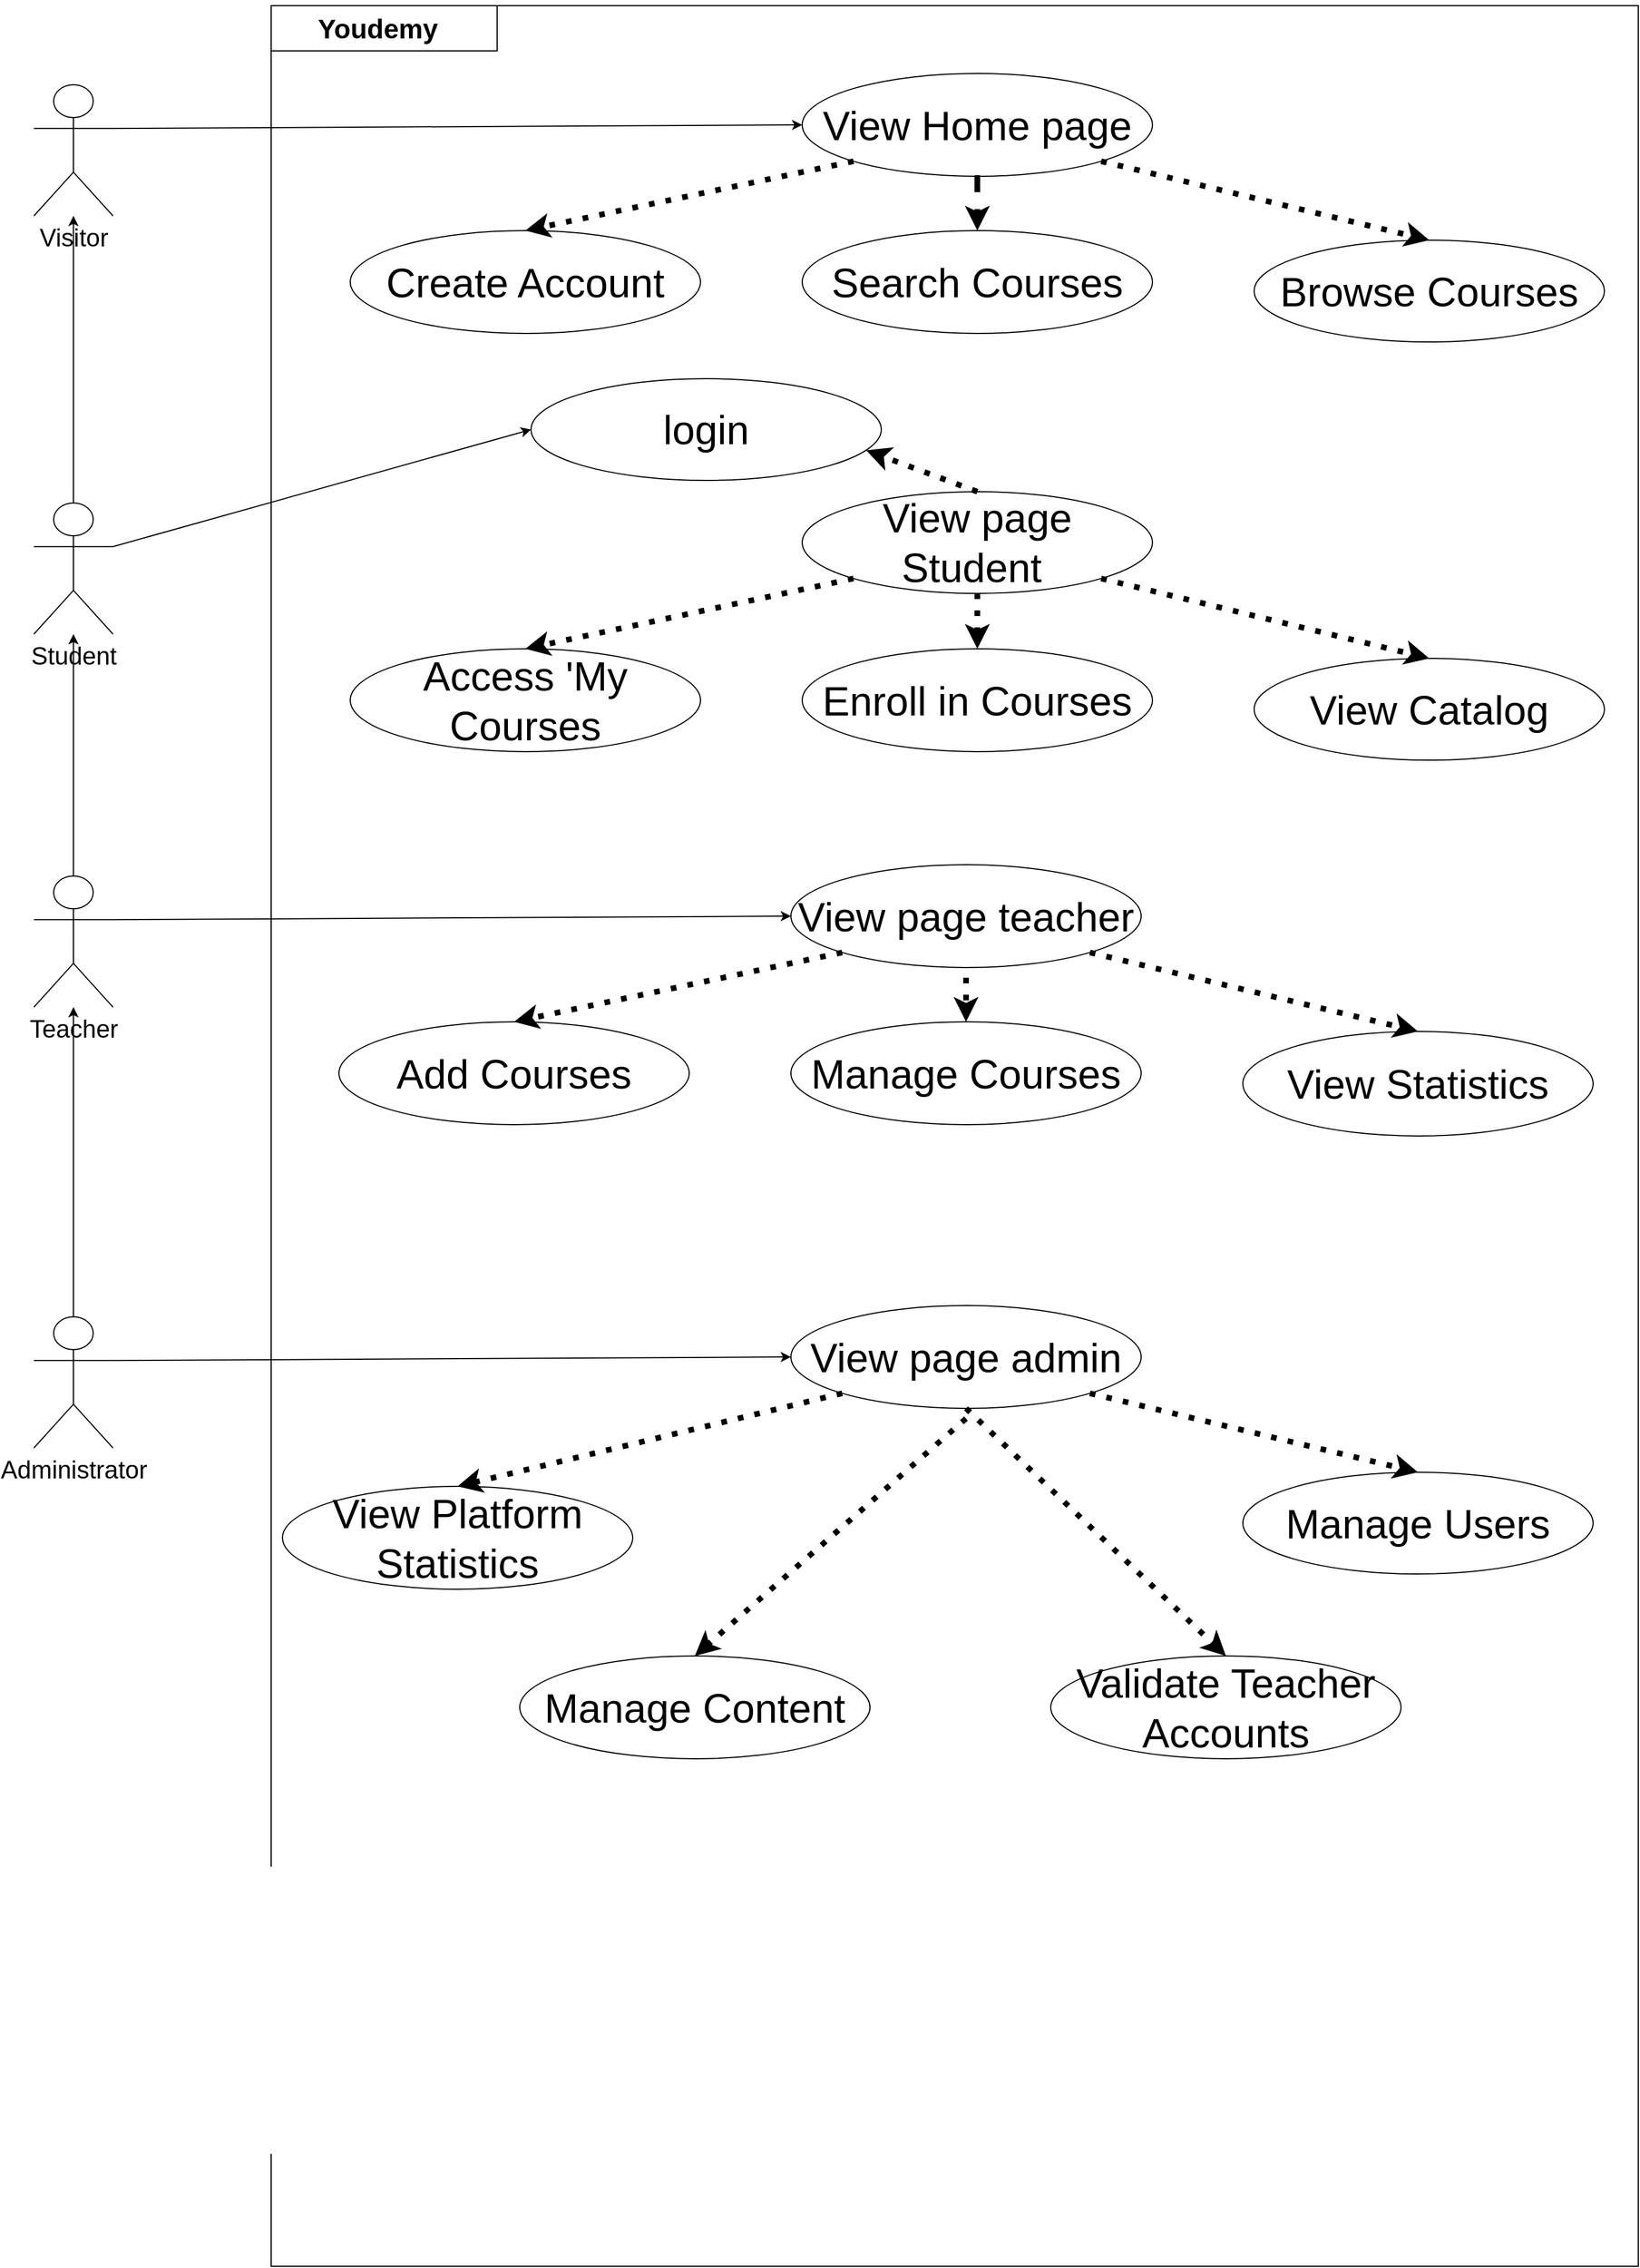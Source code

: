 <mxfile version="26.0.5">
  <diagram name="Page-1" id="12DdwPp8LPdr7a4C4ZM9">
    <mxGraphModel dx="3176" dy="1784" grid="1" gridSize="10" guides="1" tooltips="1" connect="1" arrows="1" fold="1" page="1" pageScale="1" pageWidth="827" pageHeight="1169" math="0" shadow="0">
      <root>
        <mxCell id="0" />
        <mxCell id="1" parent="0" />
        <mxCell id="tQf4Gl_u13_g4NJHGhRt-4" value="" style="whiteSpace=wrap;html=1;" vertex="1" parent="1">
          <mxGeometry x="340" y="480" width="1210" height="2000" as="geometry" />
        </mxCell>
        <mxCell id="tQf4Gl_u13_g4NJHGhRt-6" value="" style="swimlane;startSize=0;" vertex="1" parent="1">
          <mxGeometry x="340" y="480" width="200" height="40" as="geometry" />
        </mxCell>
        <mxCell id="tQf4Gl_u13_g4NJHGhRt-7" value="&lt;h1 style=&quot;box-sizing: border-box; border: 0px solid; --tw-border-spacing-x: 0; --tw-border-spacing-y: 0; --tw-translate-x: 0; --tw-translate-y: 0; --tw-rotate: 0; --tw-skew-x: 0; --tw-skew-y: 0; --tw-scale-x: 1; --tw-scale-y: 1; --tw-pan-x: ; --tw-pan-y: ; --tw-pinch-zoom: ; --tw-scroll-snap-strictness: proximity; --tw-gradient-from-position: ; --tw-gradient-via-position: ; --tw-gradient-to-position: ; --tw-ordinal: ; --tw-slashed-zero: ; --tw-numeric-figure: ; --tw-numeric-spacing: ; --tw-numeric-fraction: ; --tw-ring-inset: ; --tw-ring-offset-width: 0px; --tw-ring-offset-color: #fff; --tw-ring-color: rgba(59,130,246,.5); --tw-ring-offset-shadow: 0 0 #0000; --tw-ring-shadow: 0 0 #0000; --tw-shadow: 0 0 #0000; --tw-shadow-colored: 0 0 #0000; --tw-blur: ; --tw-brightness: ; --tw-contrast: ; --tw-grayscale: ; --tw-hue-rotate: ; --tw-invert: ; --tw-saturate: ; --tw-sepia: ; --tw-drop-shadow: ; --tw-backdrop-blur: ; --tw-backdrop-brightness: ; --tw-backdrop-contrast: ; --tw-backdrop-grayscale: ; --tw-backdrop-hue-rotate: ; --tw-backdrop-invert: ; --tw-backdrop-opacity: ; --tw-backdrop-saturate: ; --tw-backdrop-sepia: ; --tw-contain-size: ; --tw-contain-layout: ; --tw-contain-paint: ; --tw-contain-style: ; font-size: 1.5rem; margin: 0px; font-family: &amp;quot;Nunito Sans&amp;quot;, sans-serif; line-height: 2rem; color: var(--text-color,#000000); text-align: start; text-wrap-mode: wrap; background-color: rgb(255, 255, 255);&quot; class=&quot;sc-6a4c5dd9-0 dXTcni&quot;&gt;Youdemy&lt;/h1&gt;" style="text;html=1;align=center;verticalAlign=middle;resizable=0;points=[];autosize=1;strokeColor=none;fillColor=none;" vertex="1" parent="tQf4Gl_u13_g4NJHGhRt-6">
          <mxGeometry x="29" y="-5" width="130" height="50" as="geometry" />
        </mxCell>
        <mxCell id="tQf4Gl_u13_g4NJHGhRt-131" style="edgeStyle=orthogonalEdgeStyle;rounded=0;orthogonalLoop=1;jettySize=auto;html=1;" edge="1" parent="1" source="tQf4Gl_u13_g4NJHGhRt-12" target="tQf4Gl_u13_g4NJHGhRt-13">
          <mxGeometry relative="1" as="geometry" />
        </mxCell>
        <mxCell id="tQf4Gl_u13_g4NJHGhRt-12" value="&lt;font style=&quot;font-size: 22px;&quot;&gt;Teacher&lt;/font&gt;" style="shape=umlActor;verticalLabelPosition=bottom;verticalAlign=top;html=1;outlineConnect=0;" vertex="1" parent="1">
          <mxGeometry x="130" y="1250" width="70" height="116" as="geometry" />
        </mxCell>
        <mxCell id="tQf4Gl_u13_g4NJHGhRt-132" style="edgeStyle=orthogonalEdgeStyle;rounded=0;orthogonalLoop=1;jettySize=auto;html=1;" edge="1" parent="1" source="tQf4Gl_u13_g4NJHGhRt-13" target="tQf4Gl_u13_g4NJHGhRt-97">
          <mxGeometry relative="1" as="geometry" />
        </mxCell>
        <mxCell id="tQf4Gl_u13_g4NJHGhRt-13" value="&lt;font style=&quot;font-size: 22px;&quot;&gt;Student&lt;/font&gt;" style="shape=umlActor;verticalLabelPosition=bottom;verticalAlign=top;html=1;outlineConnect=0;" vertex="1" parent="1">
          <mxGeometry x="130" y="920" width="70" height="116" as="geometry" />
        </mxCell>
        <mxCell id="tQf4Gl_u13_g4NJHGhRt-26" value="&lt;font style=&quot;font-size: 36px;&quot;&gt;Access &#39;My Courses&lt;/font&gt;" style="ellipse;whiteSpace=wrap;html=1;" vertex="1" parent="1">
          <mxGeometry x="410" y="1049" width="310" height="91" as="geometry" />
        </mxCell>
        <mxCell id="tQf4Gl_u13_g4NJHGhRt-27" value="&lt;font style=&quot;font-size: 36px;&quot;&gt;Enroll in Courses&lt;/font&gt;" style="ellipse;whiteSpace=wrap;html=1;" vertex="1" parent="1">
          <mxGeometry x="810" y="1049" width="310" height="91" as="geometry" />
        </mxCell>
        <mxCell id="tQf4Gl_u13_g4NJHGhRt-28" value="&lt;font style=&quot;font-size: 36px;&quot;&gt;View Catalog&lt;/font&gt;" style="ellipse;whiteSpace=wrap;html=1;" vertex="1" parent="1">
          <mxGeometry x="1210" y="1057.5" width="310" height="90" as="geometry" />
        </mxCell>
        <mxCell id="tQf4Gl_u13_g4NJHGhRt-29" style="edgeStyle=orthogonalEdgeStyle;rounded=0;orthogonalLoop=1;jettySize=auto;html=1;exitX=0.5;exitY=1;exitDx=0;exitDy=0;" edge="1" parent="1" source="tQf4Gl_u13_g4NJHGhRt-27" target="tQf4Gl_u13_g4NJHGhRt-27">
          <mxGeometry relative="1" as="geometry" />
        </mxCell>
        <mxCell id="tQf4Gl_u13_g4NJHGhRt-39" value="&lt;span style=&quot;font-size: 36px;&quot;&gt;View page Student&amp;nbsp;&lt;/span&gt;" style="ellipse;whiteSpace=wrap;html=1;" vertex="1" parent="1">
          <mxGeometry x="810" y="910" width="310" height="90" as="geometry" />
        </mxCell>
        <mxCell id="tQf4Gl_u13_g4NJHGhRt-56" style="edgeStyle=orthogonalEdgeStyle;rounded=0;orthogonalLoop=1;jettySize=auto;html=1;exitX=0.5;exitY=1;exitDx=0;exitDy=0;" edge="1" parent="1">
          <mxGeometry relative="1" as="geometry">
            <mxPoint x="975" y="1150" as="sourcePoint" />
            <mxPoint x="975" y="1150" as="targetPoint" />
          </mxGeometry>
        </mxCell>
        <mxCell id="tQf4Gl_u13_g4NJHGhRt-58" value="&lt;font style=&quot;font-size: 36px;&quot;&gt;Add Courses&lt;/font&gt;" style="ellipse;whiteSpace=wrap;html=1;" vertex="1" parent="1">
          <mxGeometry x="400" y="1379" width="310" height="91" as="geometry" />
        </mxCell>
        <mxCell id="tQf4Gl_u13_g4NJHGhRt-59" value="&lt;font style=&quot;font-size: 36px;&quot;&gt;Manage Courses&lt;/font&gt;" style="ellipse;whiteSpace=wrap;html=1;" vertex="1" parent="1">
          <mxGeometry x="800" y="1379" width="310" height="91" as="geometry" />
        </mxCell>
        <mxCell id="tQf4Gl_u13_g4NJHGhRt-60" value="&lt;font style=&quot;font-size: 36px;&quot;&gt;View Statistics&lt;/font&gt;" style="ellipse;whiteSpace=wrap;html=1;" vertex="1" parent="1">
          <mxGeometry x="1200" y="1387.5" width="310" height="92.5" as="geometry" />
        </mxCell>
        <mxCell id="tQf4Gl_u13_g4NJHGhRt-61" style="edgeStyle=orthogonalEdgeStyle;rounded=0;orthogonalLoop=1;jettySize=auto;html=1;exitX=0.5;exitY=1;exitDx=0;exitDy=0;" edge="1" source="tQf4Gl_u13_g4NJHGhRt-59" target="tQf4Gl_u13_g4NJHGhRt-59" parent="1">
          <mxGeometry relative="1" as="geometry" />
        </mxCell>
        <mxCell id="tQf4Gl_u13_g4NJHGhRt-62" value="&lt;font style=&quot;font-size: 36px;&quot;&gt;View page teacher&lt;/font&gt;" style="ellipse;whiteSpace=wrap;html=1;" vertex="1" parent="1">
          <mxGeometry x="800" y="1240" width="310" height="91" as="geometry" />
        </mxCell>
        <mxCell id="tQf4Gl_u13_g4NJHGhRt-63" style="edgeStyle=orthogonalEdgeStyle;rounded=0;orthogonalLoop=1;jettySize=auto;html=1;exitX=0.5;exitY=1;exitDx=0;exitDy=0;" edge="1" parent="1">
          <mxGeometry relative="1" as="geometry">
            <mxPoint x="945" y="1860" as="sourcePoint" />
            <mxPoint x="945" y="1860" as="targetPoint" />
          </mxGeometry>
        </mxCell>
        <mxCell id="tQf4Gl_u13_g4NJHGhRt-64" style="edgeStyle=orthogonalEdgeStyle;rounded=0;orthogonalLoop=1;jettySize=auto;html=1;exitX=0.5;exitY=1;exitDx=0;exitDy=0;" edge="1" parent="1">
          <mxGeometry relative="1" as="geometry">
            <mxPoint x="955" y="1870" as="sourcePoint" />
            <mxPoint x="955" y="1870" as="targetPoint" />
          </mxGeometry>
        </mxCell>
        <mxCell id="tQf4Gl_u13_g4NJHGhRt-73" value="" style="endArrow=classic;html=1;rounded=0;exitX=1;exitY=0.333;exitDx=0;exitDy=0;exitPerimeter=0;entryX=0;entryY=0.5;entryDx=0;entryDy=0;" edge="1" parent="1" source="tQf4Gl_u13_g4NJHGhRt-13" target="tQf4Gl_u13_g4NJHGhRt-126">
          <mxGeometry width="50" height="50" relative="1" as="geometry">
            <mxPoint x="470" y="1030" as="sourcePoint" />
            <mxPoint x="520" y="980" as="targetPoint" />
          </mxGeometry>
        </mxCell>
        <mxCell id="tQf4Gl_u13_g4NJHGhRt-74" value="" style="endArrow=classic;html=1;rounded=0;exitX=0;exitY=1;exitDx=0;exitDy=0;entryX=0.5;entryY=0;entryDx=0;entryDy=0;strokeWidth=5;dashed=1;dashPattern=1 2;" edge="1" parent="1" source="tQf4Gl_u13_g4NJHGhRt-39" target="tQf4Gl_u13_g4NJHGhRt-26">
          <mxGeometry width="50" height="50" relative="1" as="geometry">
            <mxPoint x="590" y="1040" as="sourcePoint" />
            <mxPoint x="640" y="990" as="targetPoint" />
          </mxGeometry>
        </mxCell>
        <mxCell id="tQf4Gl_u13_g4NJHGhRt-75" value="" style="endArrow=classic;html=1;rounded=0;entryX=0.5;entryY=0;entryDx=0;entryDy=0;dashed=1;dashPattern=1 2;strokeWidth=5;" edge="1" parent="1" target="tQf4Gl_u13_g4NJHGhRt-27">
          <mxGeometry width="50" height="50" relative="1" as="geometry">
            <mxPoint x="965" y="1000" as="sourcePoint" />
            <mxPoint x="520" y="980" as="targetPoint" />
          </mxGeometry>
        </mxCell>
        <mxCell id="tQf4Gl_u13_g4NJHGhRt-76" value="" style="endArrow=classic;html=1;rounded=0;exitX=1;exitY=1;exitDx=0;exitDy=0;entryX=0.5;entryY=0;entryDx=0;entryDy=0;dashed=1;dashPattern=1 2;strokeWidth=5;" edge="1" parent="1" source="tQf4Gl_u13_g4NJHGhRt-39" target="tQf4Gl_u13_g4NJHGhRt-28">
          <mxGeometry width="50" height="50" relative="1" as="geometry">
            <mxPoint x="470" y="1030" as="sourcePoint" />
            <mxPoint x="520" y="980" as="targetPoint" />
          </mxGeometry>
        </mxCell>
        <mxCell id="tQf4Gl_u13_g4NJHGhRt-77" value="" style="endArrow=classic;html=1;rounded=0;exitX=1;exitY=0.333;exitDx=0;exitDy=0;exitPerimeter=0;entryX=0;entryY=0.5;entryDx=0;entryDy=0;" edge="1" parent="1" source="tQf4Gl_u13_g4NJHGhRt-12" target="tQf4Gl_u13_g4NJHGhRt-62">
          <mxGeometry width="50" height="50" relative="1" as="geometry">
            <mxPoint x="1030" y="1160" as="sourcePoint" />
            <mxPoint x="1080" y="1110" as="targetPoint" />
          </mxGeometry>
        </mxCell>
        <mxCell id="tQf4Gl_u13_g4NJHGhRt-78" value="" style="endArrow=classic;html=1;rounded=0;entryX=0.5;entryY=0;entryDx=0;entryDy=0;exitX=0;exitY=1;exitDx=0;exitDy=0;strokeWidth=5;dashed=1;dashPattern=1 2;" edge="1" parent="1" source="tQf4Gl_u13_g4NJHGhRt-62" target="tQf4Gl_u13_g4NJHGhRt-58">
          <mxGeometry width="50" height="50" relative="1" as="geometry">
            <mxPoint x="1030" y="1160" as="sourcePoint" />
            <mxPoint x="1080" y="1110" as="targetPoint" />
          </mxGeometry>
        </mxCell>
        <mxCell id="tQf4Gl_u13_g4NJHGhRt-79" value="" style="endArrow=classic;html=1;rounded=0;entryX=0.5;entryY=0;entryDx=0;entryDy=0;dashed=1;dashPattern=1 2;strokeWidth=5;" edge="1" parent="1" target="tQf4Gl_u13_g4NJHGhRt-59">
          <mxGeometry width="50" height="50" relative="1" as="geometry">
            <mxPoint x="955" y="1340" as="sourcePoint" />
            <mxPoint x="955" y="1308.289" as="targetPoint" />
          </mxGeometry>
        </mxCell>
        <mxCell id="tQf4Gl_u13_g4NJHGhRt-80" value="" style="endArrow=classic;html=1;rounded=0;entryX=0.5;entryY=0;entryDx=0;entryDy=0;exitX=1;exitY=1;exitDx=0;exitDy=0;dashed=1;dashPattern=1 2;strokeWidth=5;" edge="1" parent="1" source="tQf4Gl_u13_g4NJHGhRt-62" target="tQf4Gl_u13_g4NJHGhRt-60">
          <mxGeometry width="50" height="50" relative="1" as="geometry">
            <mxPoint x="965" y="1350" as="sourcePoint" />
            <mxPoint x="965" y="1389" as="targetPoint" />
          </mxGeometry>
        </mxCell>
        <mxCell id="tQf4Gl_u13_g4NJHGhRt-97" value="&lt;font style=&quot;font-size: 22px;&quot;&gt;Visitor&lt;/font&gt;" style="shape=umlActor;verticalLabelPosition=bottom;verticalAlign=top;html=1;outlineConnect=0;" vertex="1" parent="1">
          <mxGeometry x="130" y="550" width="70" height="116" as="geometry" />
        </mxCell>
        <mxCell id="tQf4Gl_u13_g4NJHGhRt-98" value="&lt;font style=&quot;font-size: 36px;&quot;&gt;Create Account&lt;/font&gt;" style="ellipse;whiteSpace=wrap;html=1;" vertex="1" parent="1">
          <mxGeometry x="410" y="679" width="310" height="91" as="geometry" />
        </mxCell>
        <mxCell id="tQf4Gl_u13_g4NJHGhRt-99" value="&lt;font style=&quot;font-size: 36px;&quot;&gt;Search Courses&lt;/font&gt;" style="ellipse;whiteSpace=wrap;html=1;" vertex="1" parent="1">
          <mxGeometry x="810" y="679" width="310" height="91" as="geometry" />
        </mxCell>
        <mxCell id="tQf4Gl_u13_g4NJHGhRt-100" value="&lt;font style=&quot;font-size: 36px;&quot;&gt;Browse Courses&lt;/font&gt;" style="ellipse;whiteSpace=wrap;html=1;" vertex="1" parent="1">
          <mxGeometry x="1210" y="687.5" width="310" height="90" as="geometry" />
        </mxCell>
        <mxCell id="tQf4Gl_u13_g4NJHGhRt-101" style="edgeStyle=orthogonalEdgeStyle;rounded=0;orthogonalLoop=1;jettySize=auto;html=1;exitX=0.5;exitY=1;exitDx=0;exitDy=0;" edge="1" source="tQf4Gl_u13_g4NJHGhRt-99" target="tQf4Gl_u13_g4NJHGhRt-99" parent="1">
          <mxGeometry relative="1" as="geometry" />
        </mxCell>
        <mxCell id="tQf4Gl_u13_g4NJHGhRt-102" value="&lt;span style=&quot;font-size: 36px;&quot;&gt;View Home page&lt;/span&gt;" style="ellipse;whiteSpace=wrap;html=1;" vertex="1" parent="1">
          <mxGeometry x="810" y="540" width="310" height="91" as="geometry" />
        </mxCell>
        <mxCell id="tQf4Gl_u13_g4NJHGhRt-103" style="edgeStyle=orthogonalEdgeStyle;rounded=0;orthogonalLoop=1;jettySize=auto;html=1;exitX=0.5;exitY=1;exitDx=0;exitDy=0;" edge="1" parent="1">
          <mxGeometry relative="1" as="geometry">
            <mxPoint x="975" y="780" as="sourcePoint" />
            <mxPoint x="975" y="780" as="targetPoint" />
          </mxGeometry>
        </mxCell>
        <mxCell id="tQf4Gl_u13_g4NJHGhRt-104" value="" style="endArrow=classic;html=1;rounded=0;exitX=1;exitY=0.333;exitDx=0;exitDy=0;exitPerimeter=0;entryX=0;entryY=0.5;entryDx=0;entryDy=0;" edge="1" source="tQf4Gl_u13_g4NJHGhRt-97" target="tQf4Gl_u13_g4NJHGhRt-102" parent="1">
          <mxGeometry width="50" height="50" relative="1" as="geometry">
            <mxPoint x="470" y="660" as="sourcePoint" />
            <mxPoint x="520" y="610" as="targetPoint" />
          </mxGeometry>
        </mxCell>
        <mxCell id="tQf4Gl_u13_g4NJHGhRt-105" value="" style="endArrow=classic;html=1;rounded=0;exitX=0;exitY=1;exitDx=0;exitDy=0;entryX=0.5;entryY=0;entryDx=0;entryDy=0;strokeWidth=5;dashed=1;dashPattern=1 2;" edge="1" source="tQf4Gl_u13_g4NJHGhRt-102" target="tQf4Gl_u13_g4NJHGhRt-98" parent="1">
          <mxGeometry width="50" height="50" relative="1" as="geometry">
            <mxPoint x="590" y="670" as="sourcePoint" />
            <mxPoint x="640" y="620" as="targetPoint" />
          </mxGeometry>
        </mxCell>
        <mxCell id="tQf4Gl_u13_g4NJHGhRt-106" value="" style="endArrow=classic;html=1;rounded=0;entryX=0.5;entryY=0;entryDx=0;entryDy=0;strokeWidth=5;dashed=1;" edge="1" target="tQf4Gl_u13_g4NJHGhRt-99" parent="1">
          <mxGeometry width="50" height="50" relative="1" as="geometry">
            <mxPoint x="965" y="630" as="sourcePoint" />
            <mxPoint x="520" y="610" as="targetPoint" />
          </mxGeometry>
        </mxCell>
        <mxCell id="tQf4Gl_u13_g4NJHGhRt-107" value="" style="endArrow=classic;html=1;rounded=0;exitX=1;exitY=1;exitDx=0;exitDy=0;entryX=0.5;entryY=0;entryDx=0;entryDy=0;dashed=1;dashPattern=1 2;targetPerimeterSpacing=14;strokeWidth=5;" edge="1" source="tQf4Gl_u13_g4NJHGhRt-102" target="tQf4Gl_u13_g4NJHGhRt-100" parent="1">
          <mxGeometry width="50" height="50" relative="1" as="geometry">
            <mxPoint x="470" y="660" as="sourcePoint" />
            <mxPoint x="520" y="610" as="targetPoint" />
          </mxGeometry>
        </mxCell>
        <mxCell id="tQf4Gl_u13_g4NJHGhRt-130" style="edgeStyle=orthogonalEdgeStyle;rounded=0;orthogonalLoop=1;jettySize=auto;html=1;exitX=0.5;exitY=0;exitDx=0;exitDy=0;exitPerimeter=0;" edge="1" parent="1" source="tQf4Gl_u13_g4NJHGhRt-114" target="tQf4Gl_u13_g4NJHGhRt-12">
          <mxGeometry relative="1" as="geometry" />
        </mxCell>
        <mxCell id="tQf4Gl_u13_g4NJHGhRt-114" value="&lt;font style=&quot;font-size: 22px;&quot;&gt;Administrator&lt;/font&gt;" style="shape=umlActor;verticalLabelPosition=bottom;verticalAlign=top;html=1;outlineConnect=0;" vertex="1" parent="1">
          <mxGeometry x="130" y="1640" width="70" height="116" as="geometry" />
        </mxCell>
        <mxCell id="tQf4Gl_u13_g4NJHGhRt-115" value="&lt;font style=&quot;font-size: 36px;&quot;&gt;View Platform Statistics&lt;/font&gt;" style="ellipse;whiteSpace=wrap;html=1;" vertex="1" parent="1">
          <mxGeometry x="350" y="1790" width="310" height="91" as="geometry" />
        </mxCell>
        <mxCell id="tQf4Gl_u13_g4NJHGhRt-116" value="&lt;font style=&quot;font-size: 36px;&quot;&gt;Manage Content&lt;/font&gt;" style="ellipse;whiteSpace=wrap;html=1;" vertex="1" parent="1">
          <mxGeometry x="560" y="1940" width="310" height="91" as="geometry" />
        </mxCell>
        <mxCell id="tQf4Gl_u13_g4NJHGhRt-117" value="&lt;font style=&quot;font-size: 36px;&quot;&gt;Manage Users&lt;/font&gt;" style="ellipse;whiteSpace=wrap;html=1;" vertex="1" parent="1">
          <mxGeometry x="1200" y="1777.5" width="310" height="90" as="geometry" />
        </mxCell>
        <mxCell id="tQf4Gl_u13_g4NJHGhRt-118" style="edgeStyle=orthogonalEdgeStyle;rounded=0;orthogonalLoop=1;jettySize=auto;html=1;exitX=0.5;exitY=1;exitDx=0;exitDy=0;" edge="1" source="tQf4Gl_u13_g4NJHGhRt-116" target="tQf4Gl_u13_g4NJHGhRt-116" parent="1">
          <mxGeometry relative="1" as="geometry" />
        </mxCell>
        <mxCell id="tQf4Gl_u13_g4NJHGhRt-119" value="&lt;font style=&quot;font-size: 36px;&quot;&gt;View page admin&lt;/font&gt;" style="ellipse;whiteSpace=wrap;html=1;" vertex="1" parent="1">
          <mxGeometry x="800" y="1630" width="310" height="91" as="geometry" />
        </mxCell>
        <mxCell id="tQf4Gl_u13_g4NJHGhRt-120" value="" style="endArrow=classic;html=1;rounded=0;exitX=1;exitY=0.333;exitDx=0;exitDy=0;exitPerimeter=0;entryX=0;entryY=0.5;entryDx=0;entryDy=0;" edge="1" source="tQf4Gl_u13_g4NJHGhRt-114" target="tQf4Gl_u13_g4NJHGhRt-119" parent="1">
          <mxGeometry width="50" height="50" relative="1" as="geometry">
            <mxPoint x="1030" y="1550" as="sourcePoint" />
            <mxPoint x="1080" y="1500" as="targetPoint" />
          </mxGeometry>
        </mxCell>
        <mxCell id="tQf4Gl_u13_g4NJHGhRt-121" value="" style="endArrow=classic;html=1;rounded=0;entryX=0.5;entryY=0;entryDx=0;entryDy=0;exitX=0;exitY=1;exitDx=0;exitDy=0;strokeWidth=5;dashed=1;dashPattern=1 2;" edge="1" source="tQf4Gl_u13_g4NJHGhRt-119" target="tQf4Gl_u13_g4NJHGhRt-115" parent="1">
          <mxGeometry width="50" height="50" relative="1" as="geometry">
            <mxPoint x="1030" y="1550" as="sourcePoint" />
            <mxPoint x="1080" y="1500" as="targetPoint" />
          </mxGeometry>
        </mxCell>
        <mxCell id="tQf4Gl_u13_g4NJHGhRt-122" value="" style="endArrow=classic;html=1;rounded=0;entryX=0.5;entryY=0;entryDx=0;entryDy=0;dashed=1;dashPattern=1 2;strokeWidth=5;" edge="1" target="tQf4Gl_u13_g4NJHGhRt-116" parent="1">
          <mxGeometry width="50" height="50" relative="1" as="geometry">
            <mxPoint x="955" y="1730" as="sourcePoint" />
            <mxPoint x="955" y="1698.289" as="targetPoint" />
          </mxGeometry>
        </mxCell>
        <mxCell id="tQf4Gl_u13_g4NJHGhRt-123" value="" style="endArrow=classic;html=1;rounded=0;entryX=0.5;entryY=0;entryDx=0;entryDy=0;exitX=1;exitY=1;exitDx=0;exitDy=0;dashed=1;dashPattern=1 2;strokeWidth=5;" edge="1" source="tQf4Gl_u13_g4NJHGhRt-119" target="tQf4Gl_u13_g4NJHGhRt-117" parent="1">
          <mxGeometry width="50" height="50" relative="1" as="geometry">
            <mxPoint x="965" y="1740" as="sourcePoint" />
            <mxPoint x="965" y="1779" as="targetPoint" />
          </mxGeometry>
        </mxCell>
        <mxCell id="tQf4Gl_u13_g4NJHGhRt-124" value="&lt;font style=&quot;font-size: 36px;&quot;&gt;Validate Teacher Accounts&lt;/font&gt;" style="ellipse;whiteSpace=wrap;html=1;" vertex="1" parent="1">
          <mxGeometry x="1030" y="1940" width="310" height="91" as="geometry" />
        </mxCell>
        <mxCell id="tQf4Gl_u13_g4NJHGhRt-125" value="" style="endArrow=classic;html=1;rounded=0;entryX=0.5;entryY=0;entryDx=0;entryDy=0;exitX=0.5;exitY=1;exitDx=0;exitDy=0;strokeWidth=5;dashed=1;dashPattern=1 2;" edge="1" target="tQf4Gl_u13_g4NJHGhRt-124" parent="1" source="tQf4Gl_u13_g4NJHGhRt-119">
          <mxGeometry width="50" height="50" relative="1" as="geometry">
            <mxPoint x="1435" y="1890" as="sourcePoint" />
            <mxPoint x="1670" y="1683" as="targetPoint" />
          </mxGeometry>
        </mxCell>
        <mxCell id="tQf4Gl_u13_g4NJHGhRt-126" value="&lt;span style=&quot;font-size: 36px;&quot;&gt;login&lt;/span&gt;" style="ellipse;whiteSpace=wrap;html=1;" vertex="1" parent="1">
          <mxGeometry x="570" y="810" width="310" height="90" as="geometry" />
        </mxCell>
        <mxCell id="tQf4Gl_u13_g4NJHGhRt-128" value="" style="endArrow=classic;html=1;rounded=0;entryX=0.957;entryY=0.704;entryDx=0;entryDy=0;entryPerimeter=0;exitX=0.5;exitY=0;exitDx=0;exitDy=0;dashed=1;dashPattern=1 2;strokeWidth=5;" edge="1" parent="1" source="tQf4Gl_u13_g4NJHGhRt-39" target="tQf4Gl_u13_g4NJHGhRt-126">
          <mxGeometry width="50" height="50" relative="1" as="geometry">
            <mxPoint x="750" y="1110" as="sourcePoint" />
            <mxPoint x="800" y="1060" as="targetPoint" />
          </mxGeometry>
        </mxCell>
      </root>
    </mxGraphModel>
  </diagram>
</mxfile>
